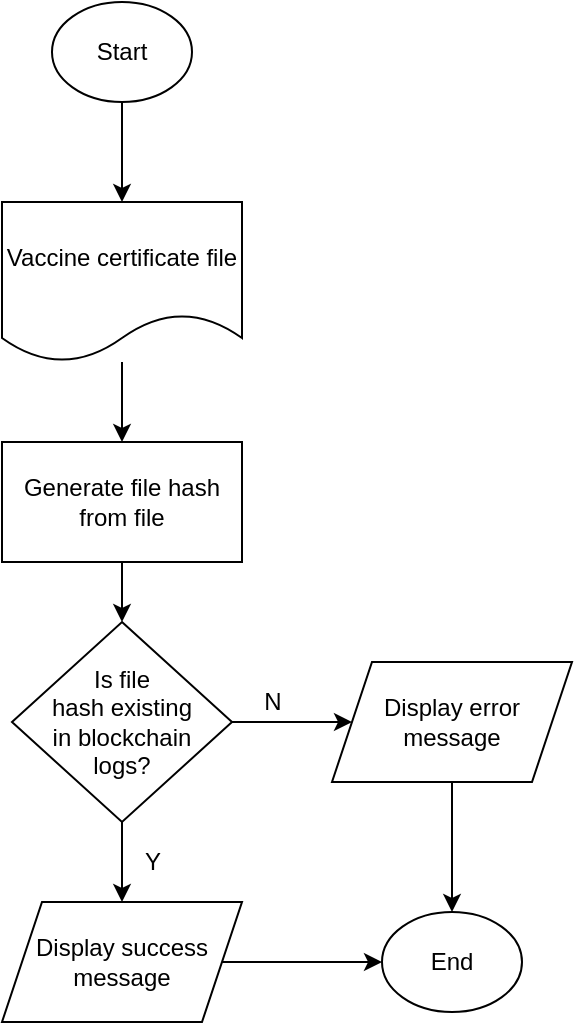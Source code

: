 <mxfile version="17.4.5" type="device"><diagram id="Sb2R2b-pnU8LHUDqsLIp" name="Page-1"><mxGraphModel dx="960" dy="587" grid="0" gridSize="10" guides="1" tooltips="1" connect="1" arrows="1" fold="1" page="1" pageScale="1" pageWidth="850" pageHeight="1100" math="0" shadow="0"><root><mxCell id="0"/><mxCell id="1" parent="0"/><mxCell id="Hg5kx16Cvi7hYWRWFTpn-5" value="" style="edgeStyle=orthogonalEdgeStyle;rounded=0;orthogonalLoop=1;jettySize=auto;html=1;" parent="1" source="Hg5kx16Cvi7hYWRWFTpn-1" target="Hg5kx16Cvi7hYWRWFTpn-3" edge="1"><mxGeometry relative="1" as="geometry"/></mxCell><mxCell id="Hg5kx16Cvi7hYWRWFTpn-1" value="Start" style="ellipse;whiteSpace=wrap;html=1;" parent="1" vertex="1"><mxGeometry x="140" y="120" width="70" height="50" as="geometry"/></mxCell><mxCell id="Hg5kx16Cvi7hYWRWFTpn-6" value="" style="edgeStyle=orthogonalEdgeStyle;rounded=0;orthogonalLoop=1;jettySize=auto;html=1;" parent="1" source="Hg5kx16Cvi7hYWRWFTpn-3" target="Hg5kx16Cvi7hYWRWFTpn-4" edge="1"><mxGeometry relative="1" as="geometry"/></mxCell><mxCell id="Hg5kx16Cvi7hYWRWFTpn-3" value="Vaccine certificate file" style="shape=document;whiteSpace=wrap;html=1;boundedLbl=1;" parent="1" vertex="1"><mxGeometry x="115" y="220" width="120" height="80" as="geometry"/></mxCell><mxCell id="Hg5kx16Cvi7hYWRWFTpn-8" value="" style="edgeStyle=orthogonalEdgeStyle;rounded=0;orthogonalLoop=1;jettySize=auto;html=1;" parent="1" source="Hg5kx16Cvi7hYWRWFTpn-4" target="Hg5kx16Cvi7hYWRWFTpn-7" edge="1"><mxGeometry relative="1" as="geometry"/></mxCell><mxCell id="Hg5kx16Cvi7hYWRWFTpn-4" value="Generate file hash from file" style="rounded=0;whiteSpace=wrap;html=1;" parent="1" vertex="1"><mxGeometry x="115" y="340" width="120" height="60" as="geometry"/></mxCell><mxCell id="Hg5kx16Cvi7hYWRWFTpn-10" value="" style="edgeStyle=orthogonalEdgeStyle;rounded=0;orthogonalLoop=1;jettySize=auto;html=1;" parent="1" source="Hg5kx16Cvi7hYWRWFTpn-7" target="Hg5kx16Cvi7hYWRWFTpn-9" edge="1"><mxGeometry relative="1" as="geometry"/></mxCell><mxCell id="Hg5kx16Cvi7hYWRWFTpn-12" value="" style="edgeStyle=orthogonalEdgeStyle;rounded=0;orthogonalLoop=1;jettySize=auto;html=1;" parent="1" source="Hg5kx16Cvi7hYWRWFTpn-7" target="Hg5kx16Cvi7hYWRWFTpn-11" edge="1"><mxGeometry relative="1" as="geometry"/></mxCell><mxCell id="Hg5kx16Cvi7hYWRWFTpn-7" value="Is file &lt;br&gt;hash existing &lt;br&gt;in blockchain &lt;br&gt;logs?" style="rhombus;whiteSpace=wrap;html=1;" parent="1" vertex="1"><mxGeometry x="120" y="430" width="110" height="100" as="geometry"/></mxCell><mxCell id="Hg5kx16Cvi7hYWRWFTpn-14" value="" style="edgeStyle=orthogonalEdgeStyle;rounded=0;orthogonalLoop=1;jettySize=auto;html=1;" parent="1" source="Hg5kx16Cvi7hYWRWFTpn-9" target="Hg5kx16Cvi7hYWRWFTpn-13" edge="1"><mxGeometry relative="1" as="geometry"/></mxCell><mxCell id="Hg5kx16Cvi7hYWRWFTpn-9" value="Display error message" style="shape=parallelogram;perimeter=parallelogramPerimeter;whiteSpace=wrap;html=1;fixedSize=1;" parent="1" vertex="1"><mxGeometry x="280" y="450" width="120" height="60" as="geometry"/></mxCell><mxCell id="Hg5kx16Cvi7hYWRWFTpn-15" value="" style="edgeStyle=orthogonalEdgeStyle;rounded=0;orthogonalLoop=1;jettySize=auto;html=1;" parent="1" source="Hg5kx16Cvi7hYWRWFTpn-11" target="Hg5kx16Cvi7hYWRWFTpn-13" edge="1"><mxGeometry relative="1" as="geometry"/></mxCell><mxCell id="Hg5kx16Cvi7hYWRWFTpn-11" value="Display success message" style="shape=parallelogram;perimeter=parallelogramPerimeter;whiteSpace=wrap;html=1;fixedSize=1;" parent="1" vertex="1"><mxGeometry x="115" y="570" width="120" height="60" as="geometry"/></mxCell><mxCell id="Hg5kx16Cvi7hYWRWFTpn-13" value="End" style="ellipse;whiteSpace=wrap;html=1;" parent="1" vertex="1"><mxGeometry x="305" y="575" width="70" height="50" as="geometry"/></mxCell><mxCell id="Hg5kx16Cvi7hYWRWFTpn-16" value="N" style="text;html=1;align=center;verticalAlign=middle;resizable=0;points=[];autosize=1;strokeColor=none;fillColor=none;" parent="1" vertex="1"><mxGeometry x="240" y="460" width="20" height="20" as="geometry"/></mxCell><mxCell id="Hg5kx16Cvi7hYWRWFTpn-17" value="Y" style="text;html=1;align=center;verticalAlign=middle;resizable=0;points=[];autosize=1;strokeColor=none;fillColor=none;" parent="1" vertex="1"><mxGeometry x="180" y="540" width="20" height="20" as="geometry"/></mxCell></root></mxGraphModel></diagram></mxfile>